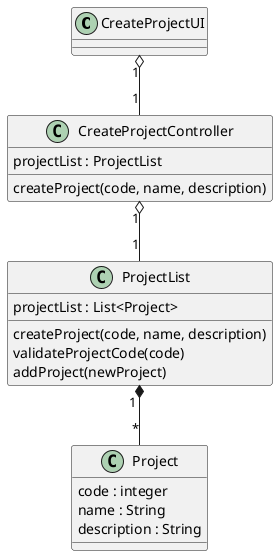 @startuml

class CreateProjectUI {
}

class CreateProjectController {
projectList : ProjectList
createProject(code, name, description)
}


class ProjectList {
projectList : List<Project>
createProject(code, name, description)
validateProjectCode(code)
addProject(newProject)
}

'class AccountList {
'AccountList : List<Account>
'checkPermissionsToCreateAProject(accountEmail)
'}

class Project {
code : integer
name : String
description : String
}

CreateProjectUI "1" o--   "1" CreateProjectController
'CreateProjectController "1" o--   "1" AccountList
CreateProjectController "1" o-- "1" ProjectList
ProjectList "1 " *-- "*" Project

@enduml